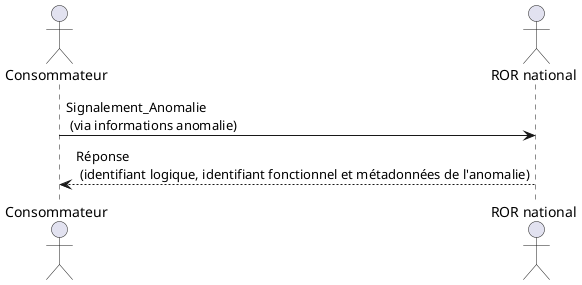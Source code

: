 @startuml signalement_anomalie
actor "Consommateur" as C
actor "ROR national" as ROR
C -> ROR : Signalement_Anomalie \n (via informations anomalie)
ROR --> C : Réponse \n (identifiant logique, identifiant fonctionnel et métadonnées de l'anomalie)
@enduml

